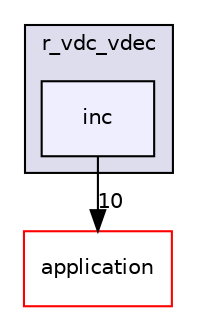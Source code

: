 digraph "inc" {
  compound=true
  node [ fontsize="10", fontname="Helvetica"];
  edge [ labelfontsize="10", labelfontname="Helvetica"];
  subgraph clusterdir_960bef7d8d851eb98d44b8c324c51be2 {
    graph [ bgcolor="#ddddee", pencolor="black", label="r_vdc_vdec" fontname="Helvetica", fontsize="10", URL="dir_960bef7d8d851eb98d44b8c324c51be2.html"]
  dir_4107c4d2c4f57dd84af28b5064e7e826 [shape=box, label="inc", style="filled", fillcolor="#eeeeff", pencolor="black", URL="dir_4107c4d2c4f57dd84af28b5064e7e826.html"];
  }
  dir_eda2a6d705da8f3400ffe9a7dcb90b30 [shape=box label="application" fillcolor="white" style="filled" color="red" URL="dir_eda2a6d705da8f3400ffe9a7dcb90b30.html"];
  dir_4107c4d2c4f57dd84af28b5064e7e826->dir_eda2a6d705da8f3400ffe9a7dcb90b30 [headlabel="10", labeldistance=1.5 headhref="dir_000097_000002.html"];
}
